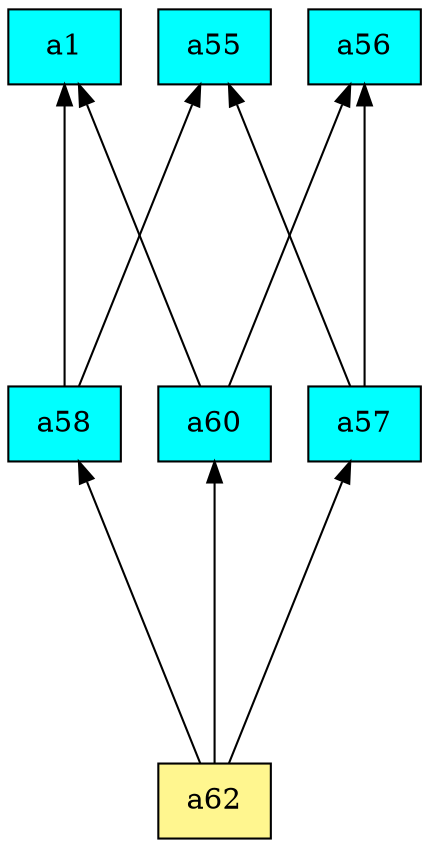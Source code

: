 digraph G {
rankdir=BT;ranksep="2.0";
"a1" [shape=record,fillcolor=cyan,style=filled,label="{a1}"];
"a58" [shape=record,fillcolor=cyan,style=filled,label="{a58}"];
"a57" [shape=record,fillcolor=cyan,style=filled,label="{a57}"];
"a60" [shape=record,fillcolor=cyan,style=filled,label="{a60}"];
"a56" [shape=record,fillcolor=cyan,style=filled,label="{a56}"];
"a62" [shape=record,fillcolor=khaki1,style=filled,label="{a62}"];
"a55" [shape=record,fillcolor=cyan,style=filled,label="{a55}"];
"a58" -> "a1"
"a58" -> "a55"
"a57" -> "a56"
"a57" -> "a55"
"a60" -> "a1"
"a60" -> "a56"
"a62" -> "a58"
"a62" -> "a60"
"a62" -> "a57"
}